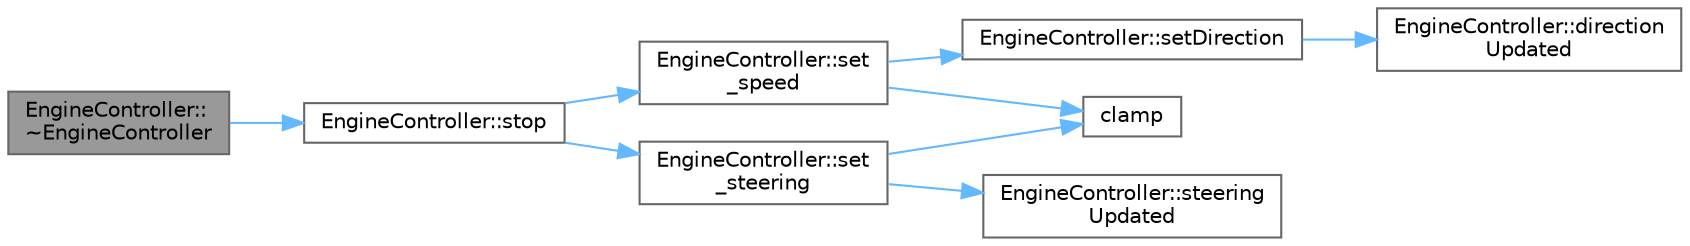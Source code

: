 digraph "EngineController::~EngineController"
{
 // LATEX_PDF_SIZE
  bgcolor="transparent";
  edge [fontname=Helvetica,fontsize=10,labelfontname=Helvetica,labelfontsize=10];
  node [fontname=Helvetica,fontsize=10,shape=box,height=0.2,width=0.4];
  rankdir="LR";
  Node1 [id="Node000001",label="EngineController::\l~EngineController",height=0.2,width=0.4,color="gray40", fillcolor="grey60", style="filled", fontcolor="black",tooltip="Destroy the EngineController object."];
  Node1 -> Node2 [id="edge1_Node000001_Node000002",color="steelblue1",style="solid",tooltip=" "];
  Node2 [id="Node000002",label="EngineController::stop",height=0.2,width=0.4,color="grey40", fillcolor="white", style="filled",URL="$classEngineController.html#a074d7c44fc23053b0bc8aee6650971bf",tooltip="Stop the engine."];
  Node2 -> Node3 [id="edge2_Node000002_Node000003",color="steelblue1",style="solid",tooltip=" "];
  Node3 [id="Node000003",label="EngineController::set\l_speed",height=0.2,width=0.4,color="grey40", fillcolor="white", style="filled",URL="$classEngineController.html#ad865d656c4d1dd4a86b9206a2a9bd926",tooltip="Set the speed of the car."];
  Node3 -> Node4 [id="edge3_Node000003_Node000004",color="steelblue1",style="solid",tooltip=" "];
  Node4 [id="Node000004",label="clamp",height=0.2,width=0.4,color="grey40", fillcolor="white", style="filled",URL="$EngineController_8cpp.html#a83100694a686c920777a21081dc0db93",tooltip="Clamp a value between a minimum and a maximum."];
  Node3 -> Node5 [id="edge4_Node000003_Node000005",color="steelblue1",style="solid",tooltip=" "];
  Node5 [id="Node000005",label="EngineController::setDirection",height=0.2,width=0.4,color="grey40", fillcolor="white", style="filled",URL="$classEngineController.html#a19a12b6f34f267a3e7ed78ffe2980c4f",tooltip="Set the direction of the car."];
  Node5 -> Node6 [id="edge5_Node000005_Node000006",color="steelblue1",style="solid",tooltip=" "];
  Node6 [id="Node000006",label="EngineController::direction\lUpdated",height=0.2,width=0.4,color="grey40", fillcolor="white", style="filled",URL="$classEngineController.html#afe7335b983ea3c6c36dc0eaa00918d82",tooltip="Signal emitted when the speed is updated."];
  Node2 -> Node7 [id="edge6_Node000002_Node000007",color="steelblue1",style="solid",tooltip=" "];
  Node7 [id="Node000007",label="EngineController::set\l_steering",height=0.2,width=0.4,color="grey40", fillcolor="white", style="filled",URL="$classEngineController.html#afb4f398c794e6d6bb99b2e5426ce4567",tooltip="Set the steering angle of the car."];
  Node7 -> Node4 [id="edge7_Node000007_Node000004",color="steelblue1",style="solid",tooltip=" "];
  Node7 -> Node8 [id="edge8_Node000007_Node000008",color="steelblue1",style="solid",tooltip=" "];
  Node8 [id="Node000008",label="EngineController::steering\lUpdated",height=0.2,width=0.4,color="grey40", fillcolor="white", style="filled",URL="$classEngineController.html#ac2a03e1ff8759c458d7cc34ccae7f22c",tooltip="Signal emitted when the speed is updated."];
}
